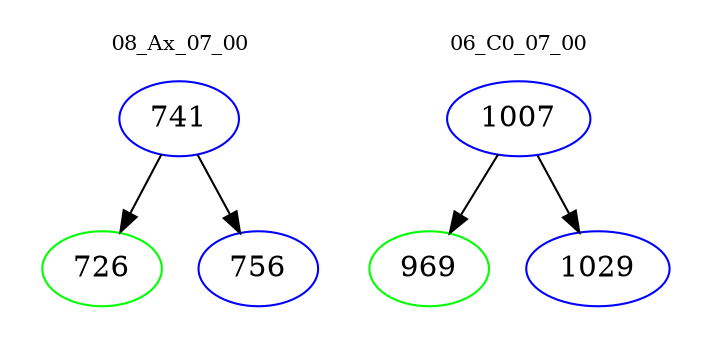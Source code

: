 digraph{
subgraph cluster_0 {
color = white
label = "08_Ax_07_00";
fontsize=10;
T0_741 [label="741", color="blue"]
T0_741 -> T0_726 [color="black"]
T0_726 [label="726", color="green"]
T0_741 -> T0_756 [color="black"]
T0_756 [label="756", color="blue"]
}
subgraph cluster_1 {
color = white
label = "06_C0_07_00";
fontsize=10;
T1_1007 [label="1007", color="blue"]
T1_1007 -> T1_969 [color="black"]
T1_969 [label="969", color="green"]
T1_1007 -> T1_1029 [color="black"]
T1_1029 [label="1029", color="blue"]
}
}
